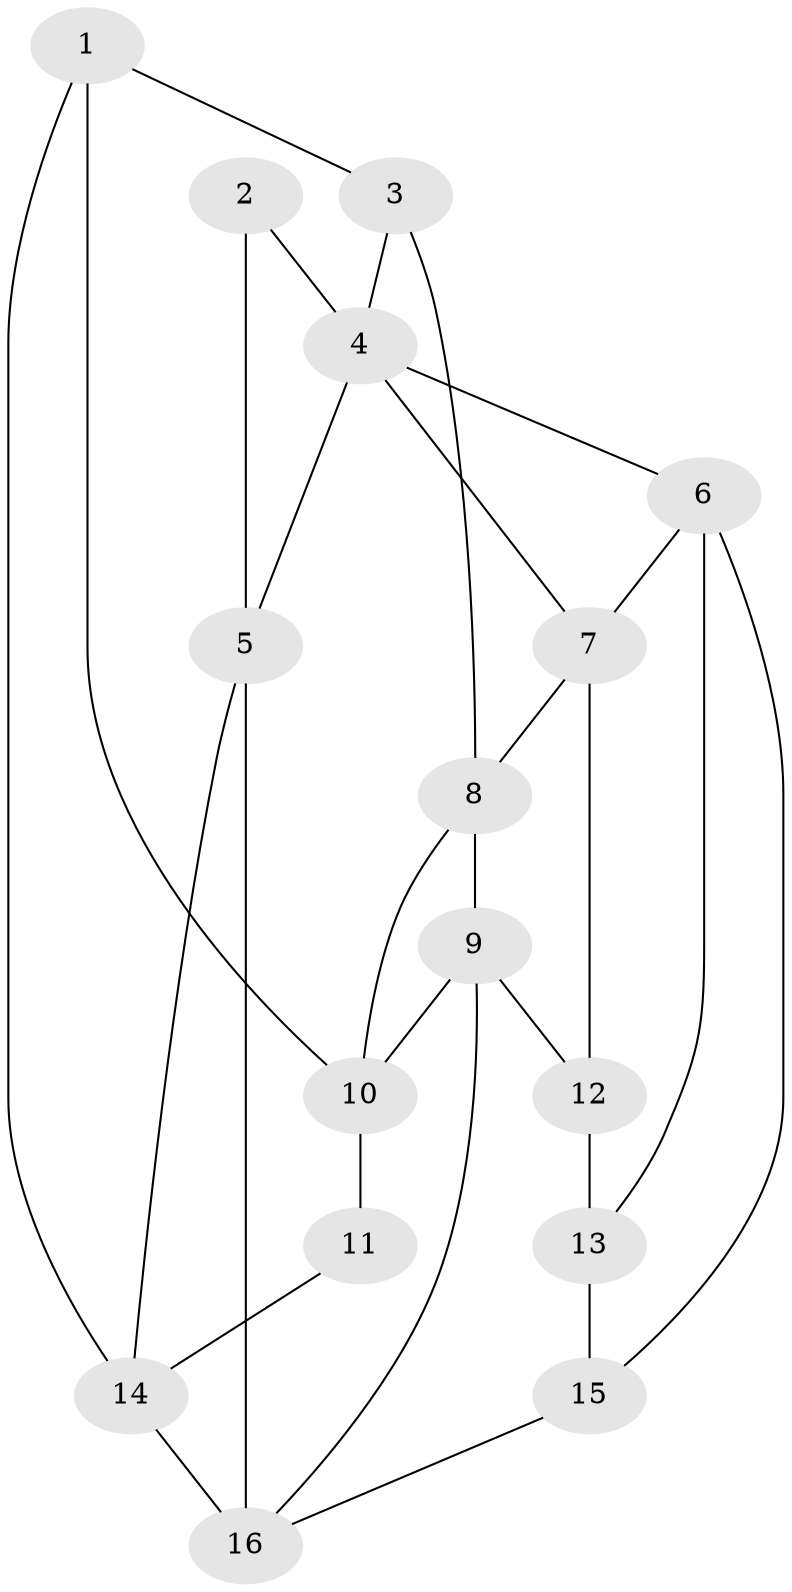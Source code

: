 // original degree distribution, {3: 0.038461538461538464, 5: 0.5769230769230769, 4: 0.21153846153846154, 6: 0.17307692307692307}
// Generated by graph-tools (version 1.1) at 2025/38/03/04/25 23:38:37]
// undirected, 16 vertices, 28 edges
graph export_dot {
  node [color=gray90,style=filled];
  1;
  2;
  3;
  4;
  5;
  6;
  7;
  8;
  9;
  10;
  11;
  12;
  13;
  14;
  15;
  16;
  1 -- 3 [weight=2.0];
  1 -- 10 [weight=2.0];
  1 -- 14 [weight=1.0];
  2 -- 4 [weight=1.0];
  2 -- 5 [weight=2.0];
  3 -- 4 [weight=1.0];
  3 -- 8 [weight=1.0];
  4 -- 5 [weight=1.0];
  4 -- 6 [weight=1.0];
  4 -- 7 [weight=1.0];
  5 -- 14 [weight=1.0];
  5 -- 16 [weight=2.0];
  6 -- 7 [weight=1.0];
  6 -- 13 [weight=2.0];
  6 -- 15 [weight=1.0];
  7 -- 8 [weight=2.0];
  7 -- 12 [weight=1.0];
  8 -- 9 [weight=1.0];
  8 -- 10 [weight=1.0];
  9 -- 10 [weight=1.0];
  9 -- 12 [weight=1.0];
  9 -- 16 [weight=1.0];
  10 -- 11 [weight=2.0];
  11 -- 14 [weight=3.0];
  12 -- 13 [weight=2.0];
  13 -- 15 [weight=1.0];
  14 -- 16 [weight=2.0];
  15 -- 16 [weight=2.0];
}
